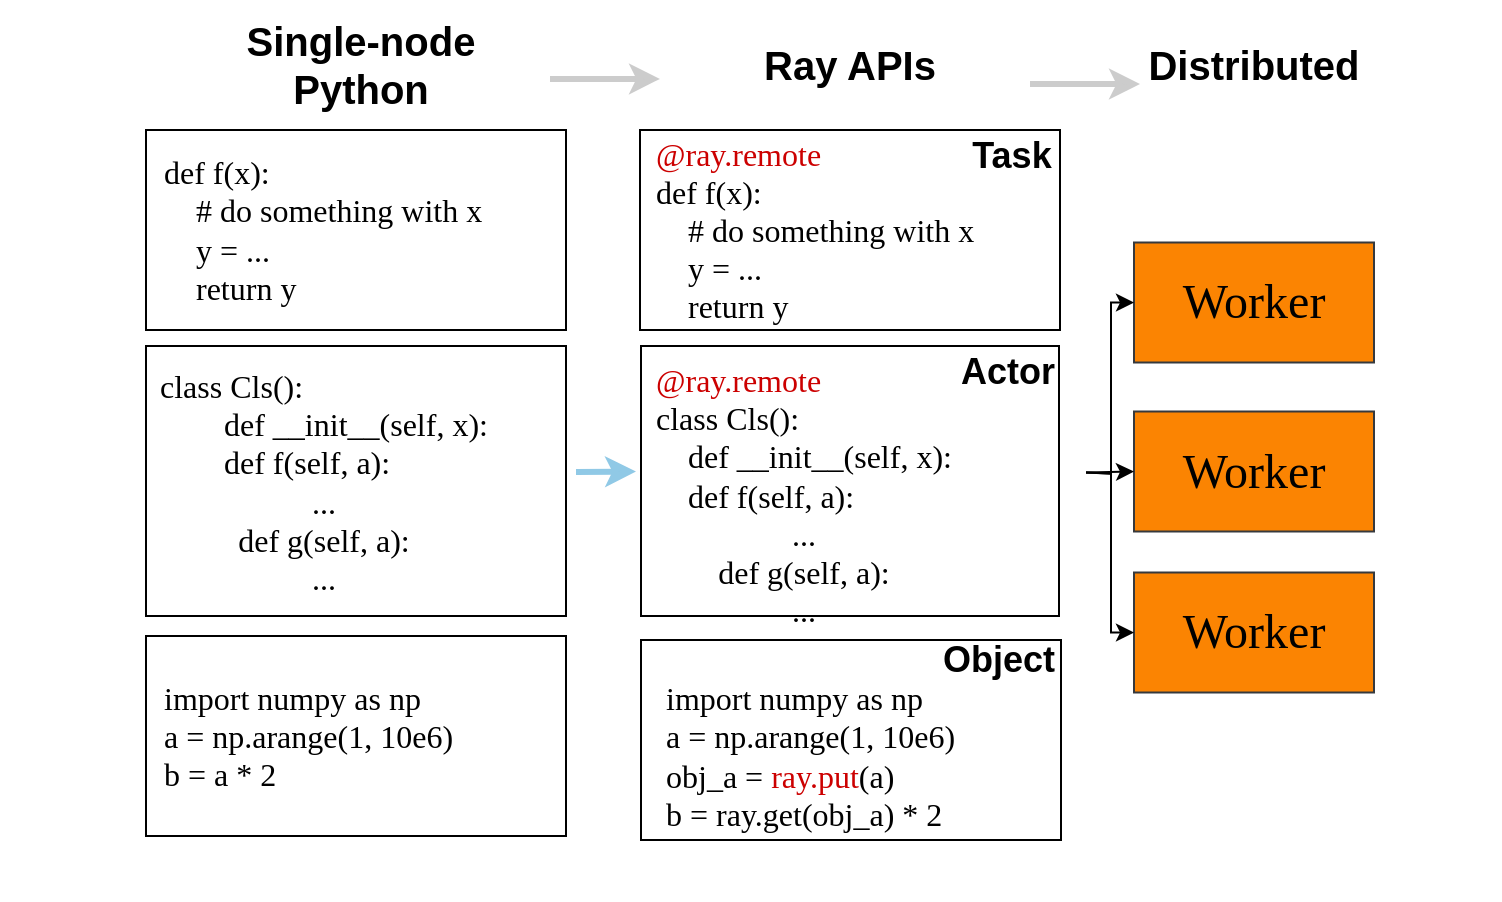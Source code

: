 <mxfile version="22.1.18" type="device">
  <diagram name="第 1 页" id="_Ih8QWEVDqEX9pq31nYS">
    <mxGraphModel dx="852" dy="558" grid="0" gridSize="10" guides="1" tooltips="1" connect="1" arrows="1" fold="1" page="1" pageScale="1" pageWidth="1654" pageHeight="2336" math="0" shadow="0">
      <root>
        <mxCell id="0" />
        <mxCell id="1" parent="0" />
        <mxCell id="VG9qgCdwZ4cWexaSaQvm-19" value="&lt;font face=&quot;Comic Sans MS&quot;&gt;&lt;br&gt;&lt;/font&gt;" style="rounded=0;whiteSpace=wrap;html=1;strokeColor=#000000;align=left;" parent="1" vertex="1">
          <mxGeometry x="222" y="256" width="210" height="100" as="geometry" />
        </mxCell>
        <mxCell id="VG9qgCdwZ4cWexaSaQvm-22" value="&lt;font face=&quot;Comic Sans MS&quot;&gt;&lt;br&gt;&lt;/font&gt;" style="rounded=0;whiteSpace=wrap;html=1;strokeColor=#000000;align=left;" parent="1" vertex="1">
          <mxGeometry x="222" y="509" width="210" height="100" as="geometry" />
        </mxCell>
        <mxCell id="VG9qgCdwZ4cWexaSaQvm-20" value="&lt;font face=&quot;Comic Sans MS&quot;&gt;&lt;br&gt;&lt;/font&gt;" style="rounded=0;whiteSpace=wrap;html=1;strokeColor=#000000;align=left;" parent="1" vertex="1">
          <mxGeometry x="222" y="364" width="210" height="135" as="geometry" />
        </mxCell>
        <mxCell id="3kyInW_LCxdXbSzIgime-41" value="" style="rounded=0;whiteSpace=wrap;html=1;strokeColor=none;fillColor=none;" parent="1" vertex="1">
          <mxGeometry x="149" y="191" width="750" height="450" as="geometry" />
        </mxCell>
        <mxCell id="3kyInW_LCxdXbSzIgime-1" value="&lt;font face=&quot;Helvetica&quot; style=&quot;font-size: 20px;&quot;&gt;&lt;b style=&quot;font-size: 20px;&quot;&gt;Single-node Python&lt;/b&gt;&lt;/font&gt;" style="text;html=1;strokeColor=none;fillColor=none;align=center;verticalAlign=middle;whiteSpace=wrap;rounded=0;fontSize=20;" parent="1" vertex="1">
          <mxGeometry x="239.5" y="208" width="179" height="30" as="geometry" />
        </mxCell>
        <mxCell id="3kyInW_LCxdXbSzIgime-3" value="&lt;font face=&quot;Helvetica&quot; style=&quot;font-size: 20px;&quot;&gt;&lt;b style=&quot;font-size: 20px;&quot;&gt;Ray APIs&lt;/b&gt;&lt;/font&gt;" style="text;html=1;strokeColor=none;fillColor=none;align=center;verticalAlign=middle;whiteSpace=wrap;rounded=0;fontSize=20;" parent="1" vertex="1">
          <mxGeometry x="506" y="208" width="136" height="30" as="geometry" />
        </mxCell>
        <mxCell id="3kyInW_LCxdXbSzIgime-6" value="&lt;font face=&quot;Garamond&quot; style=&quot;font-size: 16px;&quot;&gt;def f(x):&lt;br style=&quot;border-color: var(--border-color);&quot;&gt;&lt;span style=&quot;border-color: var(--border-color);&quot;&gt;&lt;span style=&quot;white-space: pre;&quot;&gt;&amp;nbsp;&amp;nbsp;&amp;nbsp;&amp;nbsp;&lt;/span&gt;&lt;/span&gt;# do something with x&lt;br style=&quot;border-color: var(--border-color);&quot;&gt;&lt;span style=&quot;border-color: var(--border-color);&quot;&gt;&lt;span style=&quot;white-space: pre;&quot;&gt;&amp;nbsp;&amp;nbsp;&amp;nbsp;&amp;nbsp;&lt;/span&gt;&lt;/span&gt;y = ...&lt;br style=&quot;border-color: var(--border-color);&quot;&gt;&lt;span style=&quot;border-color: var(--border-color);&quot;&gt;&lt;span style=&quot;white-space: pre;&quot;&gt;&amp;nbsp;&amp;nbsp;&amp;nbsp;&amp;nbsp;&lt;/span&gt;&lt;/span&gt;return y&lt;/font&gt;" style="text;html=1;strokeColor=none;fillColor=none;align=left;verticalAlign=middle;whiteSpace=wrap;rounded=0;" parent="1" vertex="1">
          <mxGeometry x="229" y="258.5" width="200" height="95" as="geometry" />
        </mxCell>
        <mxCell id="3kyInW_LCxdXbSzIgime-8" value="&lt;font face=&quot;Garamond&quot; style=&quot;font-size: 16px;&quot;&gt;&lt;span style=&quot;&quot;&gt;class Cls():&lt;br&gt;&lt;/span&gt;&lt;span style=&quot;white-space: pre;&quot;&gt;&#x9;&lt;/span&gt;def __init__(self, x):&lt;br&gt;&lt;span style=&quot;white-space: pre;&quot;&gt;&#x9;&lt;/span&gt;def f(self, a):&lt;br&gt;&lt;div style=&quot;text-align: center;&quot;&gt;&lt;span style=&quot;background-color: initial;&quot;&gt;...&lt;/span&gt;&lt;/div&gt;&lt;div style=&quot;text-align: center;&quot;&gt;&lt;span style=&quot;background-color: initial;&quot;&gt;def g(self, a):&lt;/span&gt;&lt;/div&gt;&lt;div style=&quot;text-align: center;&quot;&gt;&lt;span style=&quot;background-color: initial;&quot;&gt;...&lt;/span&gt;&lt;/div&gt;&lt;/font&gt;" style="text;html=1;strokeColor=none;fillColor=none;align=left;verticalAlign=middle;whiteSpace=wrap;rounded=0;" parent="1" vertex="1">
          <mxGeometry x="227" y="375.5" width="200" height="112" as="geometry" />
        </mxCell>
        <mxCell id="3kyInW_LCxdXbSzIgime-10" value="&lt;span style=&quot;font-size: 16px;&quot;&gt;&lt;font style=&quot;font-size: 16px;&quot; face=&quot;Garamond&quot;&gt;import numpy as np&lt;br&gt;a = np.arange(1, 10e6)&lt;br&gt;b = a * 2&lt;/font&gt;&lt;br&gt;&lt;/span&gt;" style="text;html=1;strokeColor=none;fillColor=none;align=left;verticalAlign=middle;whiteSpace=wrap;rounded=0;" parent="1" vertex="1">
          <mxGeometry x="229" y="511.5" width="200" height="95" as="geometry" />
        </mxCell>
        <mxCell id="3kyInW_LCxdXbSzIgime-17" value="&lt;font face=&quot;Comic Sans MS&quot;&gt;&lt;br&gt;&lt;/font&gt;" style="rounded=0;whiteSpace=wrap;html=1;strokeColor=#000000;align=left;" parent="1" vertex="1">
          <mxGeometry x="469" y="256" width="210" height="100" as="geometry" />
        </mxCell>
        <mxCell id="3kyInW_LCxdXbSzIgime-18" value="&lt;font face=&quot;Garamond&quot; style=&quot;font-size: 16px;&quot;&gt;&lt;font style=&quot;font-size: 16px;&quot; color=&quot;#cc0000&quot;&gt;@ray.remote&lt;/font&gt;&lt;br&gt;def f(x):&lt;br style=&quot;border-color: var(--border-color);&quot;&gt;&lt;span style=&quot;border-color: var(--border-color);&quot;&gt;&lt;span style=&quot;white-space: pre;&quot;&gt;&amp;nbsp;&amp;nbsp;&amp;nbsp;&amp;nbsp;&lt;/span&gt;&lt;/span&gt;# do something with x&lt;br style=&quot;border-color: var(--border-color);&quot;&gt;&lt;span style=&quot;border-color: var(--border-color);&quot;&gt;&lt;span style=&quot;white-space: pre;&quot;&gt;&amp;nbsp;&amp;nbsp;&amp;nbsp;&amp;nbsp;&lt;/span&gt;&lt;/span&gt;y = ...&lt;br style=&quot;border-color: var(--border-color);&quot;&gt;&lt;span style=&quot;border-color: var(--border-color);&quot;&gt;&lt;span style=&quot;white-space: pre;&quot;&gt;&amp;nbsp;&amp;nbsp;&amp;nbsp;&amp;nbsp;&lt;/span&gt;&lt;/span&gt;return y&lt;/font&gt;" style="text;html=1;strokeColor=none;fillColor=none;align=left;verticalAlign=middle;whiteSpace=wrap;rounded=0;" parent="1" vertex="1">
          <mxGeometry x="474.5" y="258.5" width="200" height="95" as="geometry" />
        </mxCell>
        <mxCell id="3kyInW_LCxdXbSzIgime-19" value="&lt;font face=&quot;Comic Sans MS&quot;&gt;&lt;br&gt;&lt;/font&gt;" style="rounded=0;whiteSpace=wrap;html=1;strokeColor=#000000;align=left;" parent="1" vertex="1">
          <mxGeometry x="469.5" y="364" width="209" height="135" as="geometry" />
        </mxCell>
        <mxCell id="3kyInW_LCxdXbSzIgime-20" value="&lt;font face=&quot;Garamond&quot; style=&quot;font-size: 16px;&quot;&gt;&lt;font style=&quot;font-size: 16px;&quot;&gt;&lt;br&gt;&lt;/font&gt;&lt;span style=&quot;color: rgb(204, 0, 0);&quot;&gt;@ray.remote&lt;/span&gt;&lt;font style=&quot;font-size: 16px;&quot;&gt;&lt;br&gt;class Cls():&lt;br&gt;&lt;span style=&quot;white-space: pre;&quot;&gt;&amp;nbsp;&amp;nbsp;&amp;nbsp;&amp;nbsp;&lt;/span&gt;def __init__(self, x):&lt;br&gt;&lt;span style=&quot;white-space: pre;&quot;&gt;&amp;nbsp;&amp;nbsp;&amp;nbsp;&amp;nbsp;&lt;/span&gt;def f(self, a):&lt;br&gt;&lt;div style=&quot;text-align: center;&quot;&gt;&lt;span style=&quot;background-color: initial;&quot;&gt;...&lt;/span&gt;&lt;/div&gt;&lt;div style=&quot;text-align: center;&quot;&gt;&lt;span style=&quot;background-color: initial;&quot;&gt;def g(self, a):&lt;/span&gt;&lt;/div&gt;&lt;div style=&quot;text-align: center;&quot;&gt;&lt;span style=&quot;background-color: initial;&quot;&gt;...&lt;/span&gt;&lt;/div&gt;&lt;/font&gt;&lt;/font&gt;" style="text;html=1;strokeColor=none;fillColor=none;align=left;verticalAlign=middle;whiteSpace=wrap;rounded=0;" parent="1" vertex="1">
          <mxGeometry x="474.5" y="372" width="200" height="114" as="geometry" />
        </mxCell>
        <mxCell id="3kyInW_LCxdXbSzIgime-21" value="&lt;font face=&quot;Comic Sans MS&quot;&gt;&lt;br&gt;&lt;/font&gt;" style="rounded=0;whiteSpace=wrap;html=1;strokeColor=#000000;align=left;" parent="1" vertex="1">
          <mxGeometry x="469.5" y="511" width="210" height="100" as="geometry" />
        </mxCell>
        <mxCell id="3kyInW_LCxdXbSzIgime-22" value="&lt;font style=&quot;font-size: 16px;&quot;&gt;&lt;font face=&quot;Garamond&quot;&gt;&lt;font style=&quot;font-size: 16px;&quot;&gt;import numpy as np&lt;/font&gt;&lt;br&gt;a = np.arange(1, 10e6)&lt;br&gt;obj_a = &lt;font color=&quot;#cc0000&quot;&gt;ray.put&lt;/font&gt;(a)&lt;br&gt;b = ray.get(obj_a) * 2&lt;/font&gt;&lt;br&gt;&lt;/font&gt;" style="text;html=1;strokeColor=none;fillColor=none;align=left;verticalAlign=middle;whiteSpace=wrap;rounded=0;" parent="1" vertex="1">
          <mxGeometry x="479.5" y="521" width="200" height="95" as="geometry" />
        </mxCell>
        <mxCell id="VG9qgCdwZ4cWexaSaQvm-6" value="" style="endArrow=classic;html=1;rounded=0;strokeWidth=3;strokeColor=#CCCCCC;" parent="1" edge="1">
          <mxGeometry width="50" height="50" relative="1" as="geometry">
            <mxPoint x="424" y="230.47" as="sourcePoint" />
            <mxPoint x="479" y="230.47" as="targetPoint" />
          </mxGeometry>
        </mxCell>
        <mxCell id="VG9qgCdwZ4cWexaSaQvm-7" value="" style="endArrow=classic;html=1;rounded=0;strokeWidth=3;strokeColor=#CCCCCC;" parent="1" edge="1">
          <mxGeometry width="50" height="50" relative="1" as="geometry">
            <mxPoint x="664" y="233" as="sourcePoint" />
            <mxPoint x="719" y="233" as="targetPoint" />
          </mxGeometry>
        </mxCell>
        <mxCell id="VG9qgCdwZ4cWexaSaQvm-11" value="" style="endArrow=classic;html=1;rounded=0;strokeWidth=3;fontColor=#90C9E6;strokeColor=#90C9E6;entryX=0;entryY=0.5;entryDx=0;entryDy=0;" parent="1" edge="1">
          <mxGeometry width="50" height="50" relative="1" as="geometry">
            <mxPoint x="437" y="427" as="sourcePoint" />
            <mxPoint x="467" y="426.75" as="targetPoint" />
          </mxGeometry>
        </mxCell>
        <mxCell id="VG9qgCdwZ4cWexaSaQvm-13" value="Worker" style="rounded=0;whiteSpace=wrap;html=1;fontSize=24;fillColor=#FB8402;strokeColor=#36393d;fontFamily=Times New Roman;" parent="1" vertex="1">
          <mxGeometry x="716" y="312.25" width="120" height="60" as="geometry" />
        </mxCell>
        <mxCell id="VG9qgCdwZ4cWexaSaQvm-14" value="Worker" style="rounded=0;whiteSpace=wrap;html=1;fontSize=24;fillColor=#FB8402;strokeColor=#36393d;fontFamily=Times New Roman;" parent="1" vertex="1">
          <mxGeometry x="716" y="396.75" width="120" height="60" as="geometry" />
        </mxCell>
        <mxCell id="VG9qgCdwZ4cWexaSaQvm-15" value="Worker" style="rounded=0;whiteSpace=wrap;html=1;fontSize=24;fillColor=#FB8402;strokeColor=#36393d;fontFamily=Times New Roman;" parent="1" vertex="1">
          <mxGeometry x="716" y="477.25" width="120" height="60" as="geometry" />
        </mxCell>
        <mxCell id="VG9qgCdwZ4cWexaSaQvm-16" value="" style="endArrow=classic;html=1;rounded=0;exitX=1;exitY=0.5;exitDx=0;exitDy=0;entryX=0;entryY=0.5;entryDx=0;entryDy=0;edgeStyle=orthogonalEdgeStyle;" parent="1" target="VG9qgCdwZ4cWexaSaQvm-13" edge="1">
          <mxGeometry width="50" height="50" relative="1" as="geometry">
            <mxPoint x="692" y="427.25" as="sourcePoint" />
            <mxPoint x="1018" y="387.25" as="targetPoint" />
          </mxGeometry>
        </mxCell>
        <mxCell id="VG9qgCdwZ4cWexaSaQvm-17" value="" style="endArrow=classic;html=1;rounded=0;exitX=1;exitY=0.5;exitDx=0;exitDy=0;entryX=0;entryY=0.5;entryDx=0;entryDy=0;" parent="1" target="VG9qgCdwZ4cWexaSaQvm-14" edge="1">
          <mxGeometry width="50" height="50" relative="1" as="geometry">
            <mxPoint x="692" y="427.25" as="sourcePoint" />
            <mxPoint x="726" y="352.25" as="targetPoint" />
          </mxGeometry>
        </mxCell>
        <mxCell id="VG9qgCdwZ4cWexaSaQvm-18" value="" style="endArrow=classic;html=1;rounded=0;exitX=1;exitY=0.5;exitDx=0;exitDy=0;entryX=0;entryY=0.5;entryDx=0;entryDy=0;edgeStyle=orthogonalEdgeStyle;" parent="1" target="VG9qgCdwZ4cWexaSaQvm-15" edge="1">
          <mxGeometry width="50" height="50" relative="1" as="geometry">
            <mxPoint x="692" y="427.25" as="sourcePoint" />
            <mxPoint x="1120" y="391.25" as="targetPoint" />
          </mxGeometry>
        </mxCell>
        <mxCell id="3kyInW_LCxdXbSzIgime-12" value="&lt;font face=&quot;Helvetica&quot; style=&quot;font-size: 18px;&quot;&gt;&lt;b&gt;Task&lt;/b&gt;&lt;/font&gt;" style="text;html=1;strokeColor=none;fillColor=none;align=center;verticalAlign=middle;whiteSpace=wrap;rounded=0;" parent="1" vertex="1">
          <mxGeometry x="625" y="254" width="60" height="30" as="geometry" />
        </mxCell>
        <mxCell id="3kyInW_LCxdXbSzIgime-14" value="&lt;font face=&quot;Helvetica&quot; style=&quot;font-size: 18px;&quot;&gt;&lt;b&gt;Actor&lt;/b&gt;&lt;/font&gt;" style="text;html=1;strokeColor=none;fillColor=none;align=center;verticalAlign=middle;whiteSpace=wrap;rounded=0;" parent="1" vertex="1">
          <mxGeometry x="623" y="361.75" width="60" height="30" as="geometry" />
        </mxCell>
        <mxCell id="3kyInW_LCxdXbSzIgime-16" value="&lt;span style=&quot;font-size: 18px;&quot;&gt;&lt;font face=&quot;Helvetica&quot;&gt;&lt;b&gt;Object&lt;/b&gt;&lt;/font&gt;&lt;br&gt;&lt;/span&gt;" style="text;html=1;strokeColor=none;fillColor=none;align=center;verticalAlign=middle;whiteSpace=wrap;rounded=0;" parent="1" vertex="1">
          <mxGeometry x="594" y="504" width="108.5" height="33.25" as="geometry" />
        </mxCell>
        <mxCell id="MX6hGcVHaukxZWdo-f6a-1" value="&lt;span style=&quot;font-size: 20px;&quot;&gt;&lt;b style=&quot;font-size: 20px;&quot;&gt;Distributed&lt;/b&gt;&lt;/span&gt;" style="text;html=1;strokeColor=none;fillColor=none;align=center;verticalAlign=middle;whiteSpace=wrap;rounded=0;fontSize=20;" vertex="1" parent="1">
          <mxGeometry x="708" y="208" width="136" height="30" as="geometry" />
        </mxCell>
      </root>
    </mxGraphModel>
  </diagram>
</mxfile>
